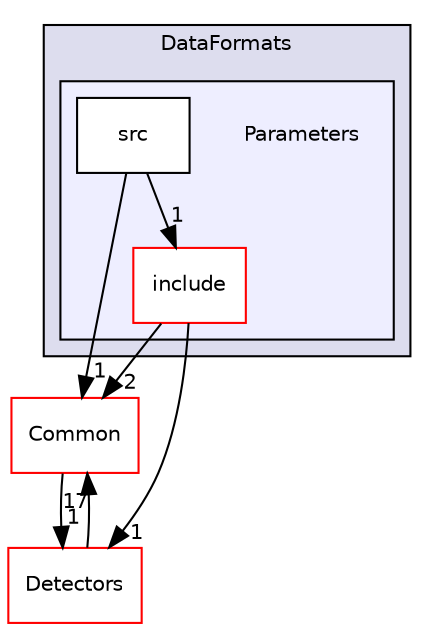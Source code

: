 digraph "/home/travis/build/AliceO2Group/AliceO2/DataFormats/Parameters" {
  bgcolor=transparent;
  compound=true
  node [ fontsize="10", fontname="Helvetica"];
  edge [ labelfontsize="10", labelfontname="Helvetica"];
  subgraph clusterdir_2171f7ec022c5423887b07c69b2f5b48 {
    graph [ bgcolor="#ddddee", pencolor="black", label="DataFormats" fontname="Helvetica", fontsize="10", URL="dir_2171f7ec022c5423887b07c69b2f5b48.html"]
  subgraph clusterdir_d462256f2f72f303235b8fb5b5a9f479 {
    graph [ bgcolor="#eeeeff", pencolor="black", label="" URL="dir_d462256f2f72f303235b8fb5b5a9f479.html"];
    dir_d462256f2f72f303235b8fb5b5a9f479 [shape=plaintext label="Parameters"];
    dir_04f156109dbc2fc51b99c265fe2b4a64 [shape=box label="include" color="red" fillcolor="white" style="filled" URL="dir_04f156109dbc2fc51b99c265fe2b4a64.html"];
    dir_01d249f9f1ea413118b8299f8515654e [shape=box label="src" color="black" fillcolor="white" style="filled" URL="dir_01d249f9f1ea413118b8299f8515654e.html"];
  }
  }
  dir_4ab6b4cc6a7edbff49100e9123df213f [shape=box label="Common" color="red" URL="dir_4ab6b4cc6a7edbff49100e9123df213f.html"];
  dir_2801adc79bf3c286b1b479858d2cade4 [shape=box label="Detectors" color="red" URL="dir_2801adc79bf3c286b1b479858d2cade4.html"];
  dir_4ab6b4cc6a7edbff49100e9123df213f->dir_2801adc79bf3c286b1b479858d2cade4 [headlabel="1", labeldistance=1.5 headhref="dir_000032_000095.html"];
  dir_01d249f9f1ea413118b8299f8515654e->dir_4ab6b4cc6a7edbff49100e9123df213f [headlabel="1", labeldistance=1.5 headhref="dir_000267_000032.html"];
  dir_01d249f9f1ea413118b8299f8515654e->dir_04f156109dbc2fc51b99c265fe2b4a64 [headlabel="1", labeldistance=1.5 headhref="dir_000267_000265.html"];
  dir_2801adc79bf3c286b1b479858d2cade4->dir_4ab6b4cc6a7edbff49100e9123df213f [headlabel="17", labeldistance=1.5 headhref="dir_000095_000032.html"];
  dir_04f156109dbc2fc51b99c265fe2b4a64->dir_4ab6b4cc6a7edbff49100e9123df213f [headlabel="2", labeldistance=1.5 headhref="dir_000265_000032.html"];
  dir_04f156109dbc2fc51b99c265fe2b4a64->dir_2801adc79bf3c286b1b479858d2cade4 [headlabel="1", labeldistance=1.5 headhref="dir_000265_000095.html"];
}
